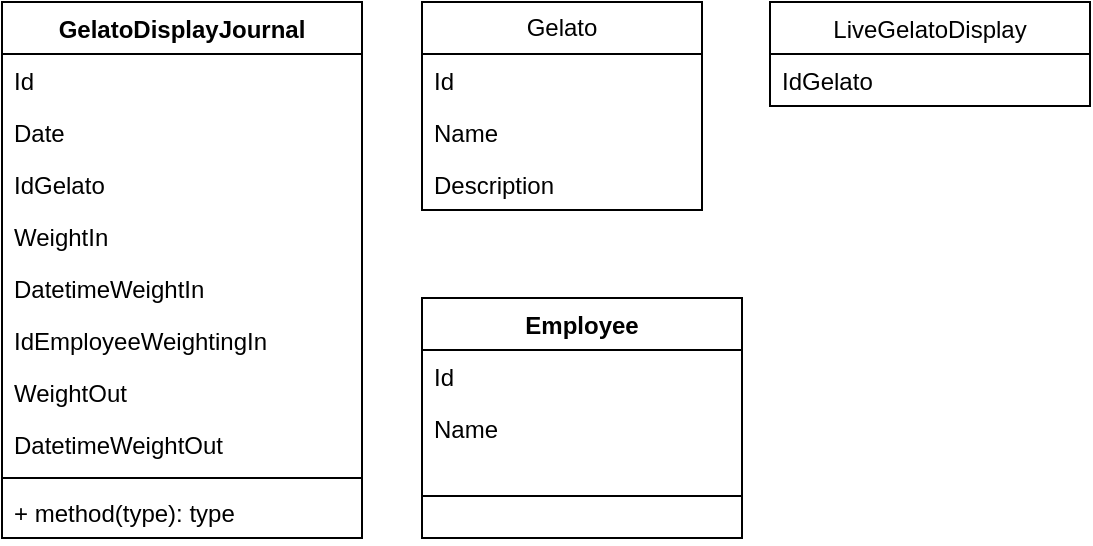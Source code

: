 <mxfile version="21.6.5" type="device">
  <diagram id="C5RBs43oDa-KdzZeNtuy" name="Page-1">
    <mxGraphModel dx="1104" dy="556" grid="1" gridSize="10" guides="1" tooltips="1" connect="1" arrows="1" fold="1" page="1" pageScale="1" pageWidth="827" pageHeight="1169" math="0" shadow="0">
      <root>
        <mxCell id="WIyWlLk6GJQsqaUBKTNV-0" />
        <mxCell id="WIyWlLk6GJQsqaUBKTNV-1" parent="WIyWlLk6GJQsqaUBKTNV-0" />
        <mxCell id="XxEl3zUJIykl7VHxa2Vb-11" value="GelatoDisplayJournal" style="swimlane;fontStyle=1;align=center;verticalAlign=top;childLayout=stackLayout;horizontal=1;startSize=26;horizontalStack=0;resizeParent=1;resizeParentMax=0;resizeLast=0;collapsible=1;marginBottom=0;" parent="WIyWlLk6GJQsqaUBKTNV-1" vertex="1">
          <mxGeometry x="30" y="130" width="180" height="268" as="geometry" />
        </mxCell>
        <mxCell id="XxEl3zUJIykl7VHxa2Vb-12" value="Id" style="text;strokeColor=none;fillColor=none;align=left;verticalAlign=top;spacingLeft=4;spacingRight=4;overflow=hidden;rotatable=0;points=[[0,0.5],[1,0.5]];portConstraint=eastwest;" parent="XxEl3zUJIykl7VHxa2Vb-11" vertex="1">
          <mxGeometry y="26" width="180" height="26" as="geometry" />
        </mxCell>
        <mxCell id="XxEl3zUJIykl7VHxa2Vb-16" value="Date" style="text;strokeColor=none;fillColor=none;align=left;verticalAlign=top;spacingLeft=4;spacingRight=4;overflow=hidden;rotatable=0;points=[[0,0.5],[1,0.5]];portConstraint=eastwest;" parent="XxEl3zUJIykl7VHxa2Vb-11" vertex="1">
          <mxGeometry y="52" width="180" height="26" as="geometry" />
        </mxCell>
        <mxCell id="XxEl3zUJIykl7VHxa2Vb-17" value="IdGelato" style="text;strokeColor=none;fillColor=none;align=left;verticalAlign=top;spacingLeft=4;spacingRight=4;overflow=hidden;rotatable=0;points=[[0,0.5],[1,0.5]];portConstraint=eastwest;" parent="XxEl3zUJIykl7VHxa2Vb-11" vertex="1">
          <mxGeometry y="78" width="180" height="26" as="geometry" />
        </mxCell>
        <mxCell id="XxEl3zUJIykl7VHxa2Vb-15" value="WeightIn" style="text;strokeColor=none;fillColor=none;align=left;verticalAlign=top;spacingLeft=4;spacingRight=4;overflow=hidden;rotatable=0;points=[[0,0.5],[1,0.5]];portConstraint=eastwest;" parent="XxEl3zUJIykl7VHxa2Vb-11" vertex="1">
          <mxGeometry y="104" width="180" height="26" as="geometry" />
        </mxCell>
        <mxCell id="XxEl3zUJIykl7VHxa2Vb-14" value="DatetimeWeightIn" style="text;strokeColor=none;fillColor=none;align=left;verticalAlign=top;spacingLeft=4;spacingRight=4;overflow=hidden;rotatable=0;points=[[0,0.5],[1,0.5]];portConstraint=eastwest;" parent="XxEl3zUJIykl7VHxa2Vb-11" vertex="1">
          <mxGeometry y="130" width="180" height="26" as="geometry" />
        </mxCell>
        <mxCell id="XxEl3zUJIykl7VHxa2Vb-21" value="IdEmployeeWeightingIn" style="text;strokeColor=none;fillColor=none;align=left;verticalAlign=top;spacingLeft=4;spacingRight=4;overflow=hidden;rotatable=0;points=[[0,0.5],[1,0.5]];portConstraint=eastwest;" parent="XxEl3zUJIykl7VHxa2Vb-11" vertex="1">
          <mxGeometry y="156" width="180" height="26" as="geometry" />
        </mxCell>
        <mxCell id="XxEl3zUJIykl7VHxa2Vb-20" value="WeightOut" style="text;strokeColor=none;fillColor=none;align=left;verticalAlign=top;spacingLeft=4;spacingRight=4;overflow=hidden;rotatable=0;points=[[0,0.5],[1,0.5]];portConstraint=eastwest;" parent="XxEl3zUJIykl7VHxa2Vb-11" vertex="1">
          <mxGeometry y="182" width="180" height="26" as="geometry" />
        </mxCell>
        <mxCell id="XxEl3zUJIykl7VHxa2Vb-27" value="DatetimeWeightOut&#xa;" style="text;strokeColor=none;fillColor=none;align=left;verticalAlign=top;spacingLeft=4;spacingRight=4;overflow=hidden;rotatable=0;points=[[0,0.5],[1,0.5]];portConstraint=eastwest;" parent="XxEl3zUJIykl7VHxa2Vb-11" vertex="1">
          <mxGeometry y="208" width="180" height="26" as="geometry" />
        </mxCell>
        <mxCell id="XxEl3zUJIykl7VHxa2Vb-13" value="" style="line;strokeWidth=1;fillColor=none;align=left;verticalAlign=middle;spacingTop=-1;spacingLeft=3;spacingRight=3;rotatable=0;labelPosition=right;points=[];portConstraint=eastwest;strokeColor=inherit;" parent="XxEl3zUJIykl7VHxa2Vb-11" vertex="1">
          <mxGeometry y="234" width="180" height="8" as="geometry" />
        </mxCell>
        <mxCell id="XxEl3zUJIykl7VHxa2Vb-18" value="+ method(type): type" style="text;strokeColor=none;fillColor=none;align=left;verticalAlign=top;spacingLeft=4;spacingRight=4;overflow=hidden;rotatable=0;points=[[0,0.5],[1,0.5]];portConstraint=eastwest;" parent="XxEl3zUJIykl7VHxa2Vb-11" vertex="1">
          <mxGeometry y="242" width="180" height="26" as="geometry" />
        </mxCell>
        <mxCell id="XxEl3zUJIykl7VHxa2Vb-22" value="Employee" style="swimlane;fontStyle=1;align=center;verticalAlign=top;childLayout=stackLayout;horizontal=1;startSize=26;horizontalStack=0;resizeParent=1;resizeParentMax=0;resizeLast=0;collapsible=1;marginBottom=0;" parent="WIyWlLk6GJQsqaUBKTNV-1" vertex="1">
          <mxGeometry x="240" y="278" width="160" height="120" as="geometry" />
        </mxCell>
        <mxCell id="XxEl3zUJIykl7VHxa2Vb-23" value="Id" style="text;strokeColor=none;fillColor=none;align=left;verticalAlign=top;spacingLeft=4;spacingRight=4;overflow=hidden;rotatable=0;points=[[0,0.5],[1,0.5]];portConstraint=eastwest;" parent="XxEl3zUJIykl7VHxa2Vb-22" vertex="1">
          <mxGeometry y="26" width="160" height="26" as="geometry" />
        </mxCell>
        <mxCell id="XxEl3zUJIykl7VHxa2Vb-25" value="Name" style="text;strokeColor=none;fillColor=none;align=left;verticalAlign=top;spacingLeft=4;spacingRight=4;overflow=hidden;rotatable=0;points=[[0,0.5],[1,0.5]];portConstraint=eastwest;" parent="XxEl3zUJIykl7VHxa2Vb-22" vertex="1">
          <mxGeometry y="52" width="160" height="26" as="geometry" />
        </mxCell>
        <mxCell id="XxEl3zUJIykl7VHxa2Vb-24" value="" style="line;strokeWidth=1;fillColor=none;align=left;verticalAlign=middle;spacingTop=-1;spacingLeft=3;spacingRight=3;rotatable=0;labelPosition=right;points=[];portConstraint=eastwest;strokeColor=inherit;" parent="XxEl3zUJIykl7VHxa2Vb-22" vertex="1">
          <mxGeometry y="78" width="160" height="42" as="geometry" />
        </mxCell>
        <mxCell id="XxEl3zUJIykl7VHxa2Vb-28" value="LiveGelatoDisplay" style="swimlane;fontStyle=0;childLayout=stackLayout;horizontal=1;startSize=26;fillColor=none;horizontalStack=0;resizeParent=1;resizeParentMax=0;resizeLast=0;collapsible=1;marginBottom=0;" parent="WIyWlLk6GJQsqaUBKTNV-1" vertex="1">
          <mxGeometry x="414" y="130" width="160" height="52" as="geometry" />
        </mxCell>
        <mxCell id="XxEl3zUJIykl7VHxa2Vb-31" value="IdGelato" style="text;strokeColor=none;fillColor=none;align=left;verticalAlign=top;spacingLeft=4;spacingRight=4;overflow=hidden;rotatable=0;points=[[0,0.5],[1,0.5]];portConstraint=eastwest;" parent="XxEl3zUJIykl7VHxa2Vb-28" vertex="1">
          <mxGeometry y="26" width="160" height="26" as="geometry" />
        </mxCell>
        <mxCell id="ueCspNa5LDINW1X6g6uy-0" value="Gelato" style="swimlane;fontStyle=0;childLayout=stackLayout;horizontal=1;startSize=26;fillColor=none;horizontalStack=0;resizeParent=1;resizeParentMax=0;resizeLast=0;collapsible=1;marginBottom=0;whiteSpace=wrap;html=1;" vertex="1" parent="WIyWlLk6GJQsqaUBKTNV-1">
          <mxGeometry x="240" y="130" width="140" height="104" as="geometry" />
        </mxCell>
        <mxCell id="ueCspNa5LDINW1X6g6uy-1" value="Id" style="text;strokeColor=none;fillColor=none;align=left;verticalAlign=top;spacingLeft=4;spacingRight=4;overflow=hidden;rotatable=0;points=[[0,0.5],[1,0.5]];portConstraint=eastwest;whiteSpace=wrap;html=1;" vertex="1" parent="ueCspNa5LDINW1X6g6uy-0">
          <mxGeometry y="26" width="140" height="26" as="geometry" />
        </mxCell>
        <mxCell id="ueCspNa5LDINW1X6g6uy-2" value="Name" style="text;strokeColor=none;fillColor=none;align=left;verticalAlign=top;spacingLeft=4;spacingRight=4;overflow=hidden;rotatable=0;points=[[0,0.5],[1,0.5]];portConstraint=eastwest;whiteSpace=wrap;html=1;" vertex="1" parent="ueCspNa5LDINW1X6g6uy-0">
          <mxGeometry y="52" width="140" height="26" as="geometry" />
        </mxCell>
        <mxCell id="ueCspNa5LDINW1X6g6uy-3" value="Description" style="text;strokeColor=none;fillColor=none;align=left;verticalAlign=top;spacingLeft=4;spacingRight=4;overflow=hidden;rotatable=0;points=[[0,0.5],[1,0.5]];portConstraint=eastwest;whiteSpace=wrap;html=1;" vertex="1" parent="ueCspNa5LDINW1X6g6uy-0">
          <mxGeometry y="78" width="140" height="26" as="geometry" />
        </mxCell>
      </root>
    </mxGraphModel>
  </diagram>
</mxfile>
